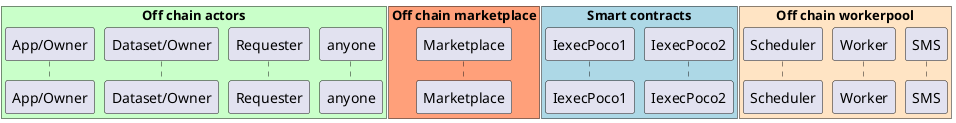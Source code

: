 @startuml

box "Off chain actors" #TECHNOLOGY
	participant "App/Owner" as App
	participant "Dataset/Owner" as Dataset
    participant Requester
	participant anyone
end box
box "Off chain marketplace" #LightSalmon
    participant Marketplace
end box

box "Smart contracts" #LightBlue
	participant IexecPoco1
	participant IexecPoco2
end box

box "Off chain workerpool" #Bisque
	participant Scheduler
	participant Worker
	participant SMS
end box

box "Users"

end box

skinparam sequenceGroupBodyBackgroundColor transparent

autonumber

@enduml
